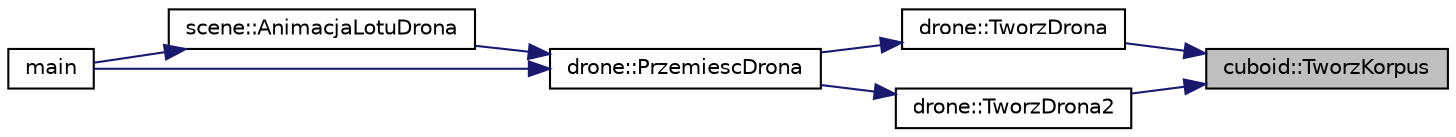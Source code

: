 digraph "cuboid::TworzKorpus"
{
 // LATEX_PDF_SIZE
  edge [fontname="Helvetica",fontsize="10",labelfontname="Helvetica",labelfontsize="10"];
  node [fontname="Helvetica",fontsize="10",shape=record];
  rankdir="RL";
  Node1 [label="cuboid::TworzKorpus",height=0.2,width=0.4,color="black", fillcolor="grey75", style="filled", fontcolor="black",tooltip="Function that creates body of a drone."];
  Node1 -> Node2 [dir="back",color="midnightblue",fontsize="10",style="solid",fontname="Helvetica"];
  Node2 [label="drone::TworzDrona",height=0.2,width=0.4,color="black", fillcolor="white", style="filled",URL="$classdrone.html#aba5623fe1bac75b7d0b2382178090e6d",tooltip="Function that creates all parts of a drone."];
  Node2 -> Node3 [dir="back",color="midnightblue",fontsize="10",style="solid",fontname="Helvetica"];
  Node3 [label="drone::PrzemiescDrona",height=0.2,width=0.4,color="black", fillcolor="white", style="filled",URL="$classdrone.html#a1dc016c21658e0519838b3c0ee754daf",tooltip="Function responsible for drone's movement."];
  Node3 -> Node4 [dir="back",color="midnightblue",fontsize="10",style="solid",fontname="Helvetica"];
  Node4 [label="scene::AnimacjaLotuDrona",height=0.2,width=0.4,color="black", fillcolor="white", style="filled",URL="$classscene.html#ac40af55578dba20accd5dff6875aa613",tooltip="Function responsible for drone's flight animation."];
  Node4 -> Node5 [dir="back",color="midnightblue",fontsize="10",style="solid",fontname="Helvetica"];
  Node5 [label="main",height=0.2,width=0.4,color="black", fillcolor="white", style="filled",URL="$main_8cpp.html#ae66f6b31b5ad750f1fe042a706a4e3d4",tooltip="Main function where all the magic happens :))"];
  Node3 -> Node5 [dir="back",color="midnightblue",fontsize="10",style="solid",fontname="Helvetica"];
  Node1 -> Node6 [dir="back",color="midnightblue",fontsize="10",style="solid",fontname="Helvetica"];
  Node6 [label="drone::TworzDrona2",height=0.2,width=0.4,color="black", fillcolor="white", style="filled",URL="$classdrone.html#a135ad9f645af6bfecd2840461e5dd770",tooltip=" "];
  Node6 -> Node3 [dir="back",color="midnightblue",fontsize="10",style="solid",fontname="Helvetica"];
}
